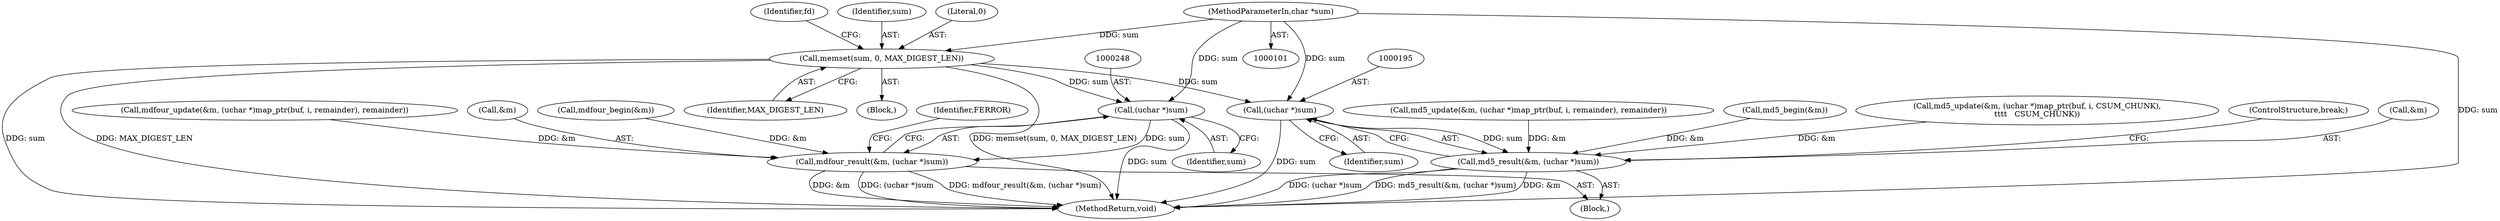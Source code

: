 digraph "0_samba_7b8a4ecd6ff9cdf4e5d3850ebf822f1e989255b3_0@API" {
"1000117" [label="(Call,memset(sum, 0, MAX_DIGEST_LEN))"];
"1000104" [label="(MethodParameterIn,char *sum)"];
"1000194" [label="(Call,(uchar *)sum)"];
"1000191" [label="(Call,md5_result(&m, (uchar *)sum))"];
"1000247" [label="(Call,(uchar *)sum)"];
"1000244" [label="(Call,mdfour_result(&m, (uchar *)sum))"];
"1000120" [label="(Identifier,MAX_DIGEST_LEN)"];
"1000234" [label="(Call,mdfour_update(&m, (uchar *)map_ptr(buf, i, remainder), remainder))"];
"1000160" [label="(Call,md5_update(&m, (uchar *)map_ptr(buf, i, CSUM_CHUNK),\n\t\t\t\t   CSUM_CHUNK))"];
"1000197" [label="(ControlStructure,break;)"];
"1000122" [label="(Identifier,fd)"];
"1000118" [label="(Identifier,sum)"];
"1000192" [label="(Call,&m)"];
"1000119" [label="(Literal,0)"];
"1000194" [label="(Call,(uchar *)sum)"];
"1000105" [label="(Block,)"];
"1000245" [label="(Call,&m)"];
"1000260" [label="(MethodReturn,void)"];
"1000249" [label="(Identifier,sum)"];
"1000191" [label="(Call,md5_result(&m, (uchar *)sum))"];
"1000104" [label="(MethodParameterIn,char *sum)"];
"1000247" [label="(Call,(uchar *)sum)"];
"1000142" [label="(Block,)"];
"1000244" [label="(Call,mdfour_result(&m, (uchar *)sum))"];
"1000203" [label="(Call,mdfour_begin(&m))"];
"1000117" [label="(Call,memset(sum, 0, MAX_DIGEST_LEN))"];
"1000196" [label="(Identifier,sum)"];
"1000251" [label="(Identifier,FERROR)"];
"1000181" [label="(Call,md5_update(&m, (uchar *)map_ptr(buf, i, remainder), remainder))"];
"1000144" [label="(Call,md5_begin(&m))"];
"1000117" -> "1000105"  [label="AST: "];
"1000117" -> "1000120"  [label="CFG: "];
"1000118" -> "1000117"  [label="AST: "];
"1000119" -> "1000117"  [label="AST: "];
"1000120" -> "1000117"  [label="AST: "];
"1000122" -> "1000117"  [label="CFG: "];
"1000117" -> "1000260"  [label="DDG: memset(sum, 0, MAX_DIGEST_LEN)"];
"1000117" -> "1000260"  [label="DDG: sum"];
"1000117" -> "1000260"  [label="DDG: MAX_DIGEST_LEN"];
"1000104" -> "1000117"  [label="DDG: sum"];
"1000117" -> "1000194"  [label="DDG: sum"];
"1000117" -> "1000247"  [label="DDG: sum"];
"1000104" -> "1000101"  [label="AST: "];
"1000104" -> "1000260"  [label="DDG: sum"];
"1000104" -> "1000194"  [label="DDG: sum"];
"1000104" -> "1000247"  [label="DDG: sum"];
"1000194" -> "1000191"  [label="AST: "];
"1000194" -> "1000196"  [label="CFG: "];
"1000195" -> "1000194"  [label="AST: "];
"1000196" -> "1000194"  [label="AST: "];
"1000191" -> "1000194"  [label="CFG: "];
"1000194" -> "1000260"  [label="DDG: sum"];
"1000194" -> "1000191"  [label="DDG: sum"];
"1000191" -> "1000142"  [label="AST: "];
"1000192" -> "1000191"  [label="AST: "];
"1000197" -> "1000191"  [label="CFG: "];
"1000191" -> "1000260"  [label="DDG: (uchar *)sum"];
"1000191" -> "1000260"  [label="DDG: md5_result(&m, (uchar *)sum)"];
"1000191" -> "1000260"  [label="DDG: &m"];
"1000181" -> "1000191"  [label="DDG: &m"];
"1000144" -> "1000191"  [label="DDG: &m"];
"1000160" -> "1000191"  [label="DDG: &m"];
"1000247" -> "1000244"  [label="AST: "];
"1000247" -> "1000249"  [label="CFG: "];
"1000248" -> "1000247"  [label="AST: "];
"1000249" -> "1000247"  [label="AST: "];
"1000244" -> "1000247"  [label="CFG: "];
"1000247" -> "1000260"  [label="DDG: sum"];
"1000247" -> "1000244"  [label="DDG: sum"];
"1000244" -> "1000142"  [label="AST: "];
"1000245" -> "1000244"  [label="AST: "];
"1000251" -> "1000244"  [label="CFG: "];
"1000244" -> "1000260"  [label="DDG: mdfour_result(&m, (uchar *)sum)"];
"1000244" -> "1000260"  [label="DDG: &m"];
"1000244" -> "1000260"  [label="DDG: (uchar *)sum"];
"1000234" -> "1000244"  [label="DDG: &m"];
"1000203" -> "1000244"  [label="DDG: &m"];
}

